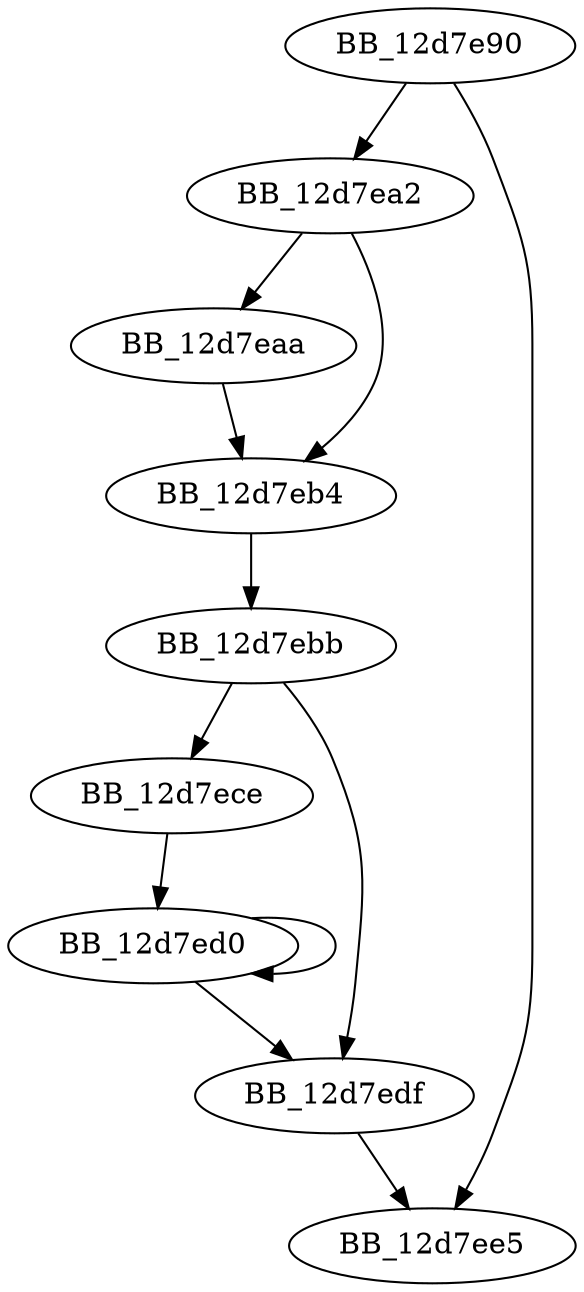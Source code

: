 DiGraph sub_12D7E90{
BB_12d7e90->BB_12d7ea2
BB_12d7e90->BB_12d7ee5
BB_12d7ea2->BB_12d7eaa
BB_12d7ea2->BB_12d7eb4
BB_12d7eaa->BB_12d7eb4
BB_12d7eb4->BB_12d7ebb
BB_12d7ebb->BB_12d7ece
BB_12d7ebb->BB_12d7edf
BB_12d7ece->BB_12d7ed0
BB_12d7ed0->BB_12d7ed0
BB_12d7ed0->BB_12d7edf
BB_12d7edf->BB_12d7ee5
}
